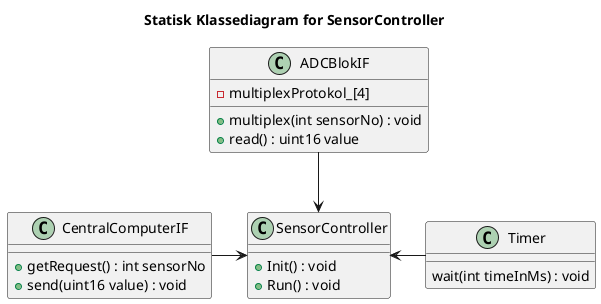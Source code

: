 @startuml
title Statisk Klassediagram for SensorController

class SensorController{
    +Init() : void
    +Run() : void
}
class ADCBlokIF{
    +multiplex(int sensorNo) : void
    +read() : uint16 value
    -multiplexProtokol_[4]
}
class CentralComputerIF{
    +getRequest() : int sensorNo
    +send(uint16 value) : void
}
class Timer{
    wait(int timeInMs) : void
}

ADCBlokIF --> SensorController
CentralComputerIF -> SensorController
SensorController <- Timer

@enduml